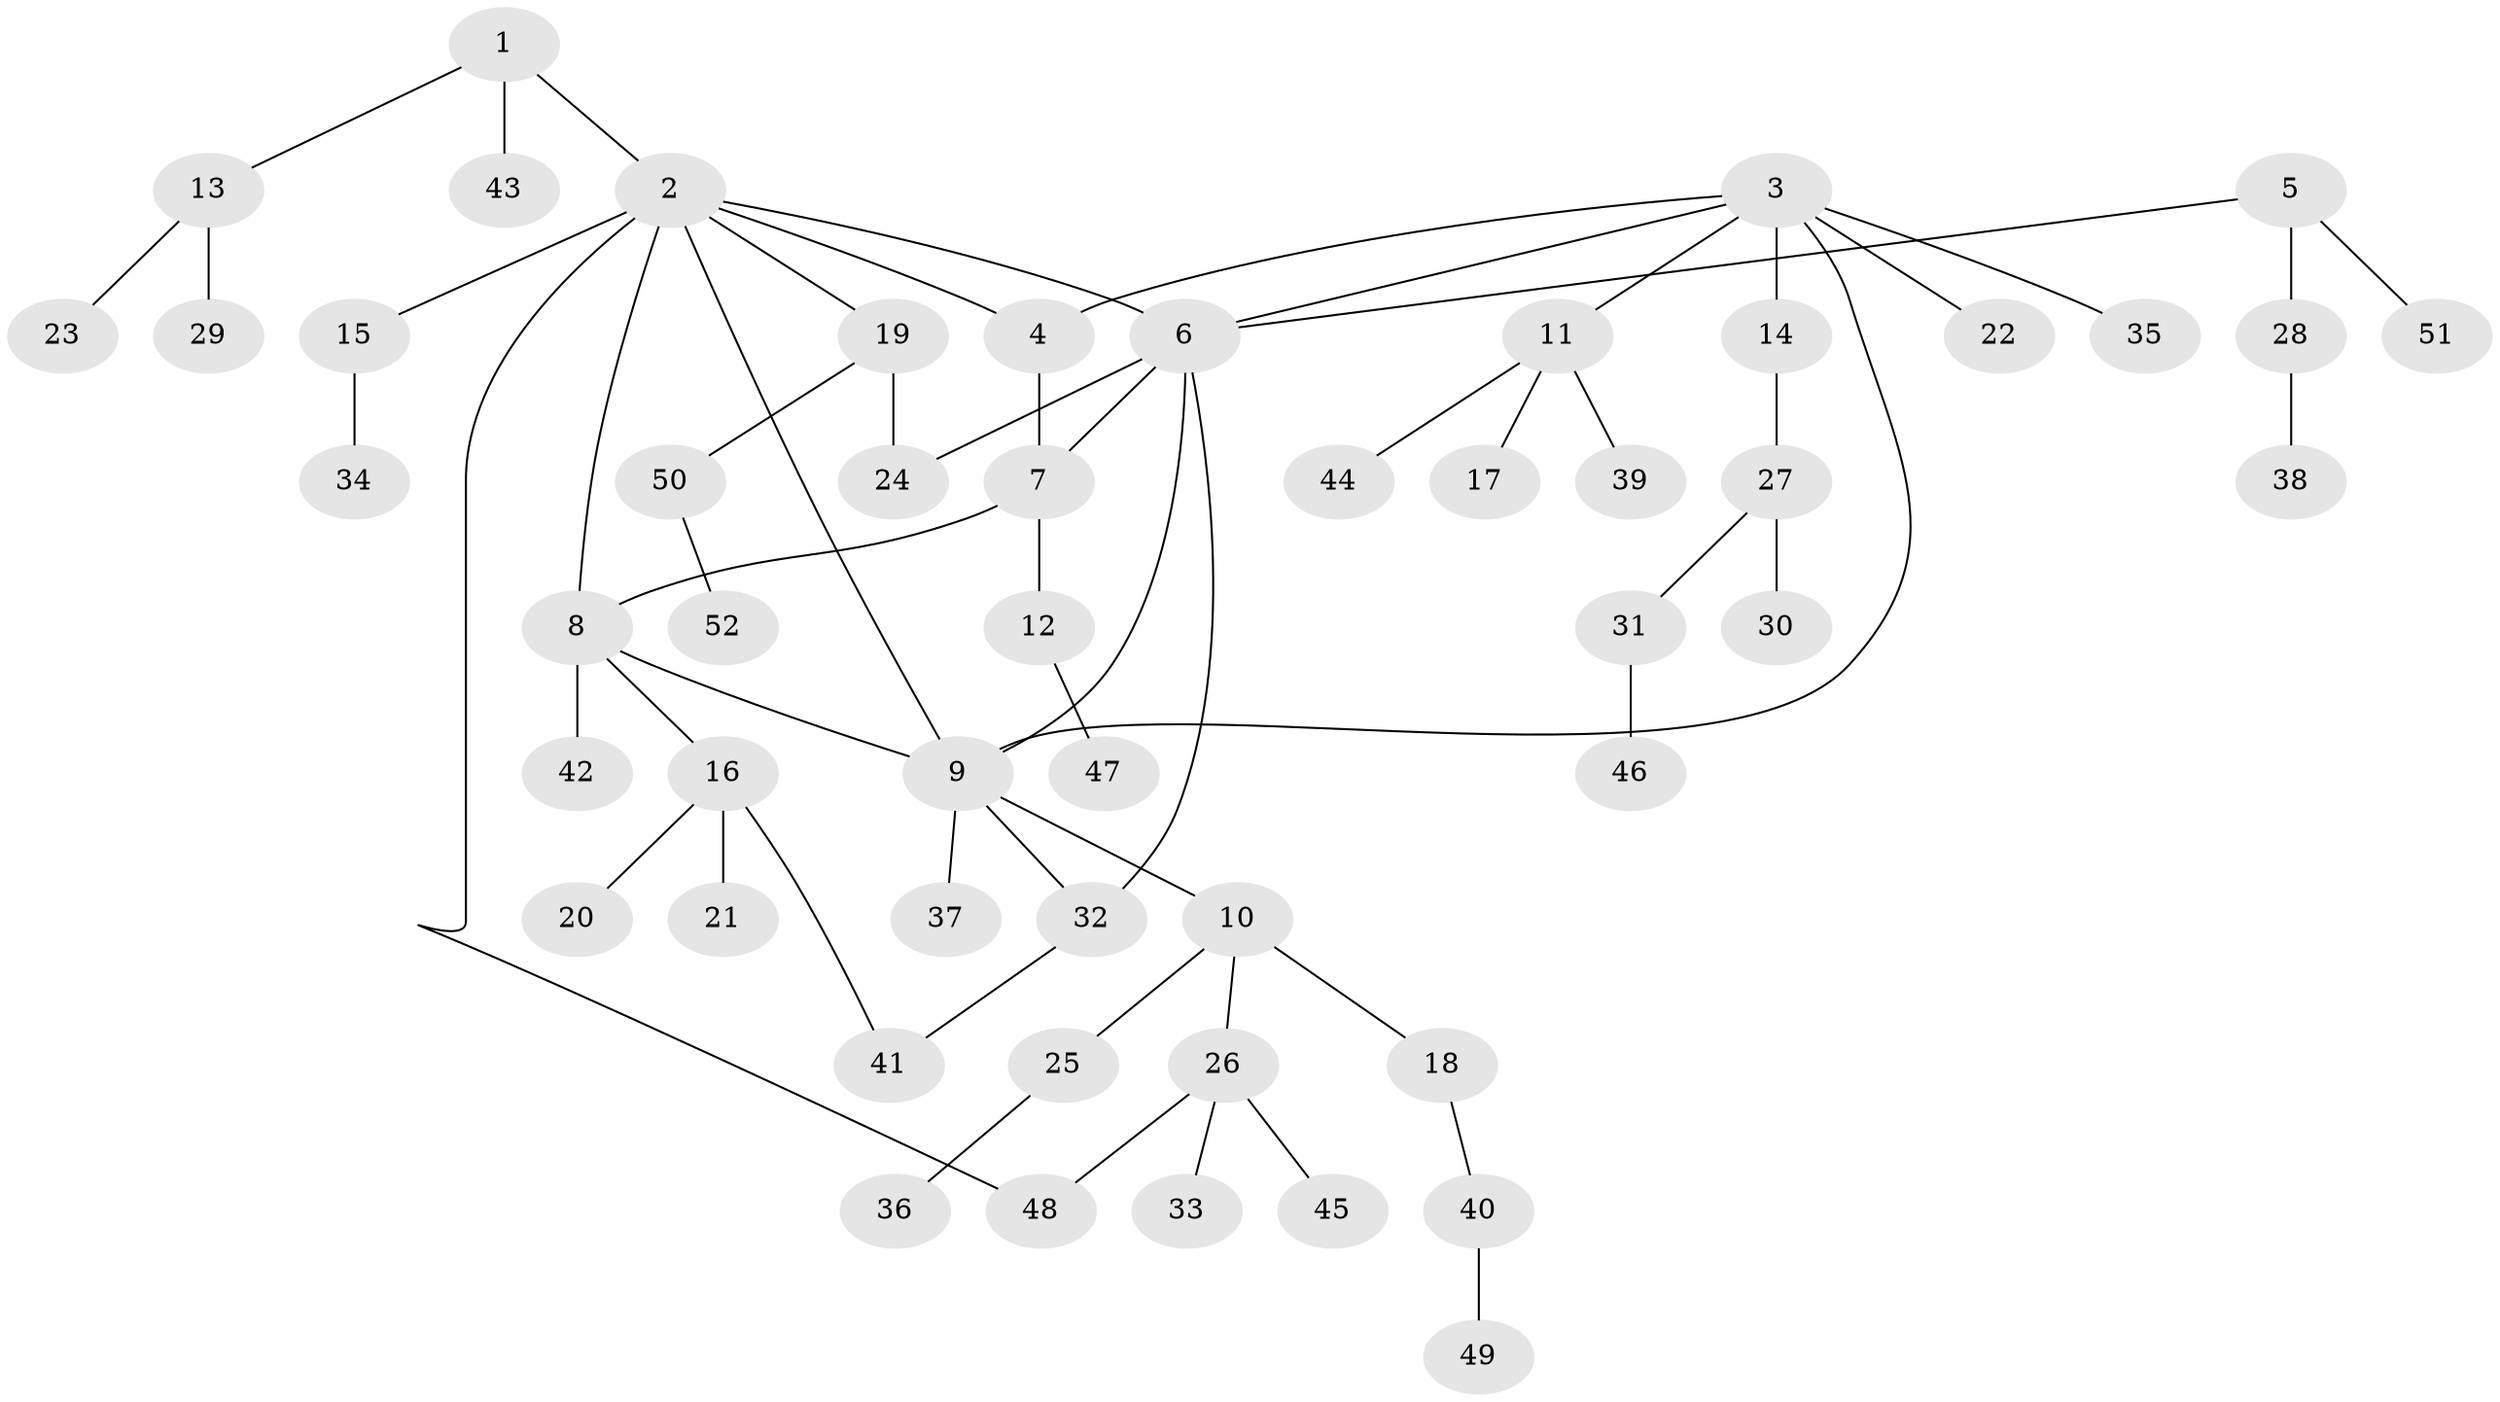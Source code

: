 // Generated by graph-tools (version 1.1) at 2025/11/02/27/25 16:11:35]
// undirected, 52 vertices, 61 edges
graph export_dot {
graph [start="1"]
  node [color=gray90,style=filled];
  1;
  2;
  3;
  4;
  5;
  6;
  7;
  8;
  9;
  10;
  11;
  12;
  13;
  14;
  15;
  16;
  17;
  18;
  19;
  20;
  21;
  22;
  23;
  24;
  25;
  26;
  27;
  28;
  29;
  30;
  31;
  32;
  33;
  34;
  35;
  36;
  37;
  38;
  39;
  40;
  41;
  42;
  43;
  44;
  45;
  46;
  47;
  48;
  49;
  50;
  51;
  52;
  1 -- 2;
  1 -- 13;
  1 -- 43;
  2 -- 4;
  2 -- 6;
  2 -- 8;
  2 -- 9;
  2 -- 15;
  2 -- 19;
  2 -- 48;
  3 -- 4;
  3 -- 6;
  3 -- 9;
  3 -- 11;
  3 -- 14;
  3 -- 22;
  3 -- 35;
  4 -- 7;
  5 -- 6;
  5 -- 28;
  5 -- 51;
  6 -- 7;
  6 -- 9;
  6 -- 24;
  6 -- 32;
  7 -- 8;
  7 -- 12;
  8 -- 9;
  8 -- 16;
  8 -- 42;
  9 -- 10;
  9 -- 32;
  9 -- 37;
  10 -- 18;
  10 -- 25;
  10 -- 26;
  11 -- 17;
  11 -- 39;
  11 -- 44;
  12 -- 47;
  13 -- 23;
  13 -- 29;
  14 -- 27;
  15 -- 34;
  16 -- 20;
  16 -- 21;
  16 -- 41;
  18 -- 40;
  19 -- 24;
  19 -- 50;
  25 -- 36;
  26 -- 33;
  26 -- 45;
  26 -- 48;
  27 -- 30;
  27 -- 31;
  28 -- 38;
  31 -- 46;
  32 -- 41;
  40 -- 49;
  50 -- 52;
}
